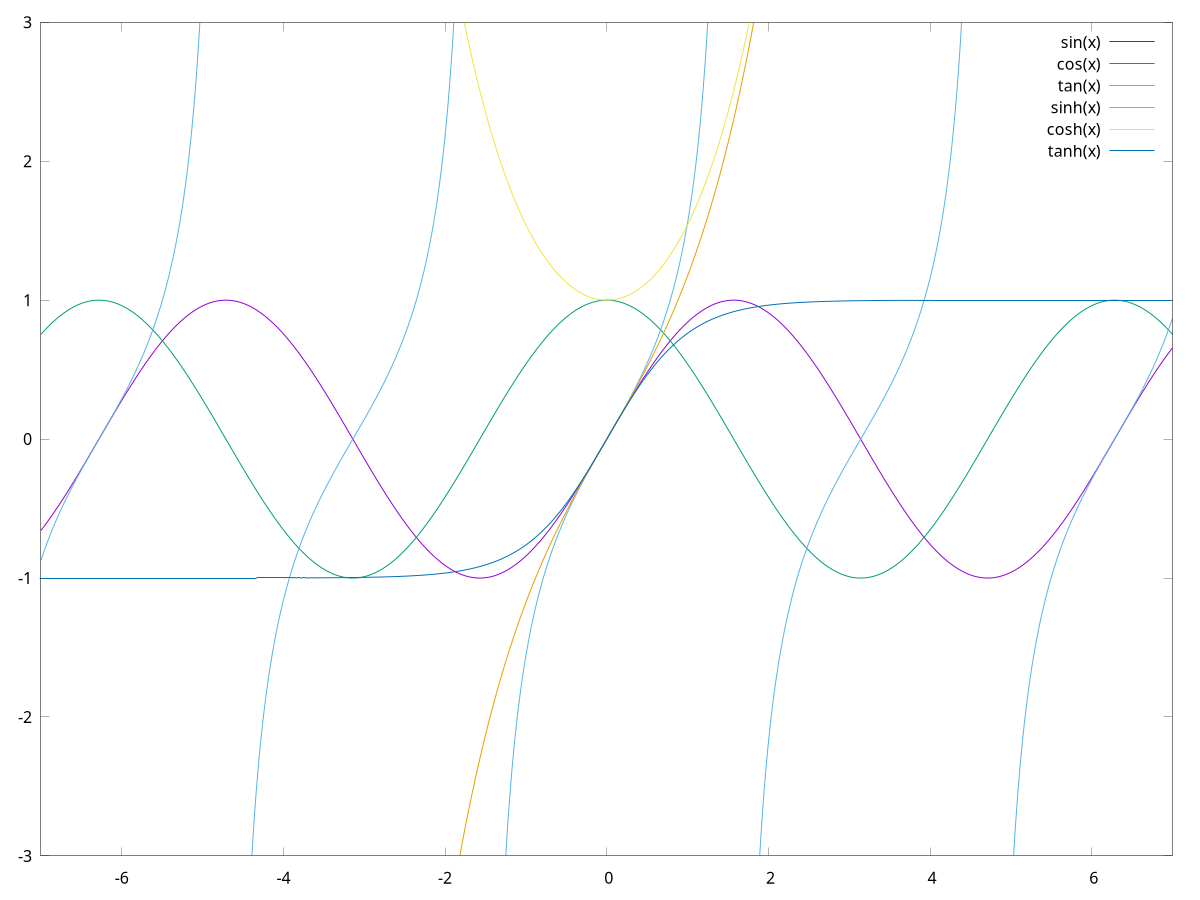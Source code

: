 set terminal svg enhanced size 1000 600
set samples 1001  # high quality
set border 31 linewidth .3 # thin border
set output "trig.svg"

set xrange[-7:7]
set yrange[-3:3]
plot sin(x), cos(x), tan(x), sinh(x), cosh(x), tanh(x)
unset output
exit

